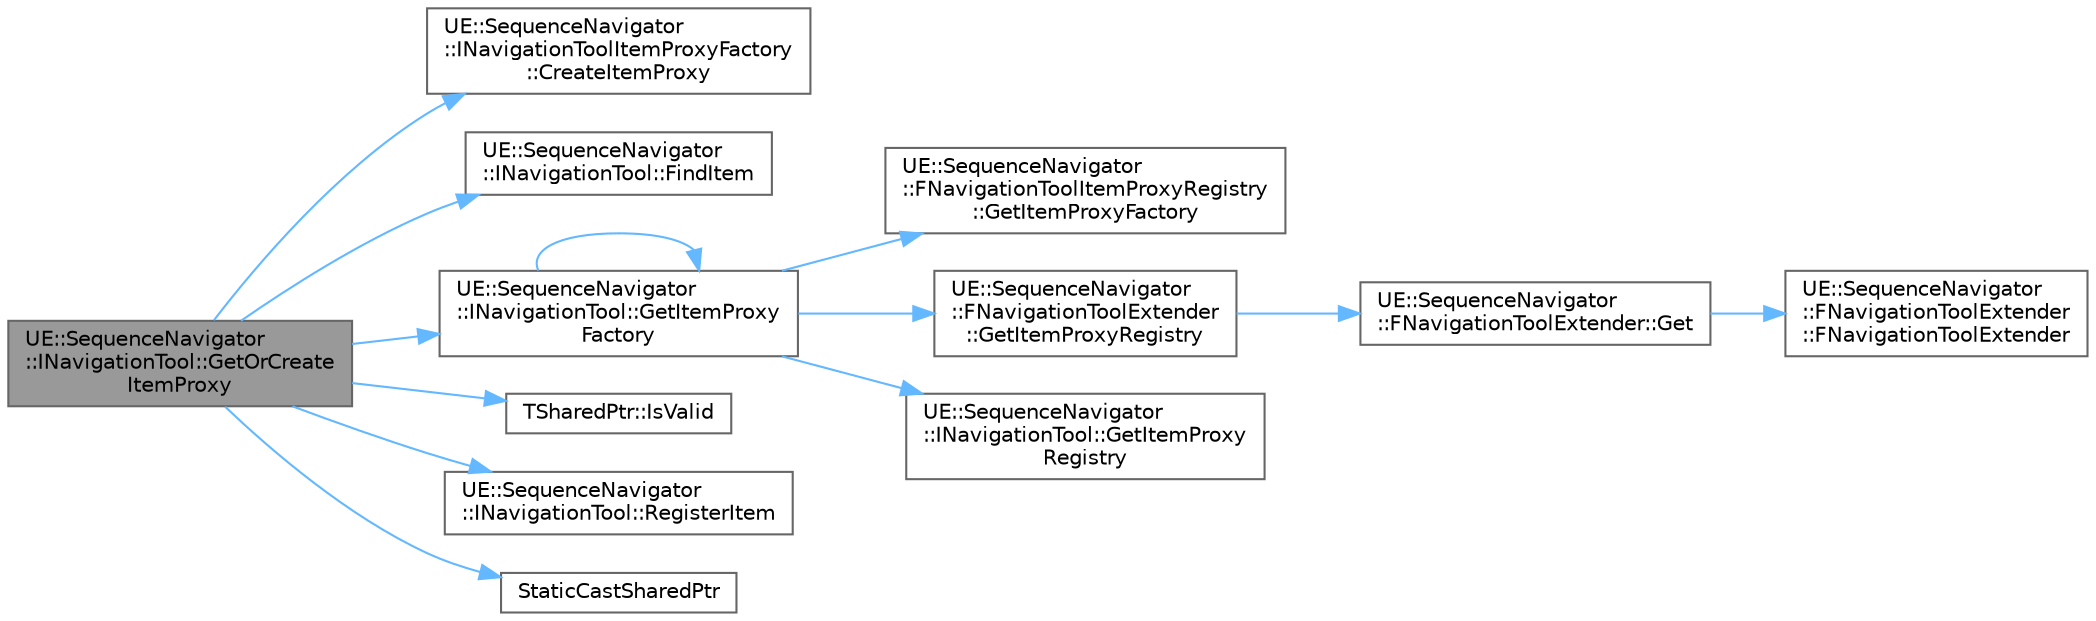 digraph "UE::SequenceNavigator::INavigationTool::GetOrCreateItemProxy"
{
 // INTERACTIVE_SVG=YES
 // LATEX_PDF_SIZE
  bgcolor="transparent";
  edge [fontname=Helvetica,fontsize=10,labelfontname=Helvetica,labelfontsize=10];
  node [fontname=Helvetica,fontsize=10,shape=box,height=0.2,width=0.4];
  rankdir="LR";
  Node1 [id="Node000001",label="UE::SequenceNavigator\l::INavigationTool::GetOrCreate\lItemProxy",height=0.2,width=0.4,color="gray40", fillcolor="grey60", style="filled", fontcolor="black",tooltip="Tries to get the Item Proxy Factory for the given Item Proxy type, first trying the Navigation Tool R..."];
  Node1 -> Node2 [id="edge1_Node000001_Node000002",color="steelblue1",style="solid",tooltip=" "];
  Node2 [id="Node000002",label="UE::SequenceNavigator\l::INavigationToolItemProxyFactory\l::CreateItemProxy",height=0.2,width=0.4,color="grey40", fillcolor="white", style="filled",URL="$d1/d20/classUE_1_1SequenceNavigator_1_1INavigationToolItemProxyFactory.html#ac1ec4ffb7433b0ff24058baa6bdc3ce9",tooltip="Returns a newly created instance of the Relevant Item Proxy if successful."];
  Node1 -> Node3 [id="edge2_Node000001_Node000003",color="steelblue1",style="solid",tooltip=" "];
  Node3 [id="Node000003",label="UE::SequenceNavigator\l::INavigationTool::FindItem",height=0.2,width=0.4,color="grey40", fillcolor="white", style="filled",URL="$d4/dbb/classUE_1_1SequenceNavigator_1_1INavigationTool.html#a5adff4d4f51bbaad7bfd07d0d7ae787c",tooltip="Finds the registered item that has the given Id."];
  Node1 -> Node4 [id="edge3_Node000001_Node000004",color="steelblue1",style="solid",tooltip=" "];
  Node4 [id="Node000004",label="UE::SequenceNavigator\l::INavigationTool::GetItemProxy\lFactory",height=0.2,width=0.4,color="grey40", fillcolor="white", style="filled",URL="$d4/dbb/classUE_1_1SequenceNavigator_1_1INavigationTool.html#a89bf829497727bc91a0c61ab25b57229",tooltip="Tries to find the Item Proxy Factory for the given Item Proxy Type Name."];
  Node4 -> Node5 [id="edge4_Node000004_Node000005",color="steelblue1",style="solid",tooltip=" "];
  Node5 [id="Node000005",label="UE::SequenceNavigator\l::FNavigationToolItemProxyRegistry\l::GetItemProxyFactory",height=0.2,width=0.4,color="grey40", fillcolor="white", style="filled",URL="$d0/d4b/classUE_1_1SequenceNavigator_1_1FNavigationToolItemProxyRegistry.html#a60f7066a1187755537c6b3ef59bd68f5",tooltip="Gets the Item Proxy Factory for the given Item Proxy Type Name."];
  Node4 -> Node4 [id="edge5_Node000004_Node000004",color="steelblue1",style="solid",tooltip=" "];
  Node4 -> Node6 [id="edge6_Node000004_Node000006",color="steelblue1",style="solid",tooltip=" "];
  Node6 [id="Node000006",label="UE::SequenceNavigator\l::FNavigationToolExtender\l::GetItemProxyRegistry",height=0.2,width=0.4,color="grey40", fillcolor="white", style="filled",URL="$d0/d4e/classUE_1_1SequenceNavigator_1_1FNavigationToolExtender.html#adf6a6ceff8b1130eb5e7e30a0dde3681",tooltip=" "];
  Node6 -> Node7 [id="edge7_Node000006_Node000007",color="steelblue1",style="solid",tooltip=" "];
  Node7 [id="Node000007",label="UE::SequenceNavigator\l::FNavigationToolExtender::Get",height=0.2,width=0.4,color="grey40", fillcolor="white", style="filled",URL="$d0/d4e/classUE_1_1SequenceNavigator_1_1FNavigationToolExtender.html#a5027ebf0ff40b02452b87cac2a094081",tooltip=" "];
  Node7 -> Node8 [id="edge8_Node000007_Node000008",color="steelblue1",style="solid",tooltip=" "];
  Node8 [id="Node000008",label="UE::SequenceNavigator\l::FNavigationToolExtender\l::FNavigationToolExtender",height=0.2,width=0.4,color="grey40", fillcolor="white", style="filled",URL="$d0/d4e/classUE_1_1SequenceNavigator_1_1FNavigationToolExtender.html#a927a84efc5b208e973858a2e8e9d3106",tooltip=" "];
  Node4 -> Node9 [id="edge9_Node000004_Node000009",color="steelblue1",style="solid",tooltip=" "];
  Node9 [id="Node000009",label="UE::SequenceNavigator\l::INavigationTool::GetItemProxy\lRegistry",height=0.2,width=0.4,color="grey40", fillcolor="white", style="filled",URL="$d4/dbb/classUE_1_1SequenceNavigator_1_1INavigationTool.html#a677d080d82e288f75922ff205df2c4ae",tooltip=" "];
  Node1 -> Node10 [id="edge10_Node000001_Node000010",color="steelblue1",style="solid",tooltip=" "];
  Node10 [id="Node000010",label="TSharedPtr::IsValid",height=0.2,width=0.4,color="grey40", fillcolor="white", style="filled",URL="$d8/d2f/classTSharedPtr.html#acb5f7d3a359aaafcebe24b6b19882ad3",tooltip="Checks to see if this shared pointer is actually pointing to an object."];
  Node1 -> Node11 [id="edge11_Node000001_Node000011",color="steelblue1",style="solid",tooltip=" "];
  Node11 [id="Node000011",label="UE::SequenceNavigator\l::INavigationTool::RegisterItem",height=0.2,width=0.4,color="grey40", fillcolor="white", style="filled",URL="$d4/dbb/classUE_1_1SequenceNavigator_1_1INavigationTool.html#a650e33048ab56e4a0eccd700986e1ccf",tooltip="Registers the given Item, replacing the old one."];
  Node1 -> Node12 [id="edge12_Node000001_Node000012",color="steelblue1",style="solid",tooltip=" "];
  Node12 [id="Node000012",label="StaticCastSharedPtr",height=0.2,width=0.4,color="grey40", fillcolor="white", style="filled",URL="$d2/d17/SharedPointer_8h.html#a2ef0bc0c87e174afbd6a19ca229b95e1",tooltip="Casts a shared pointer of one type to another type."];
}
